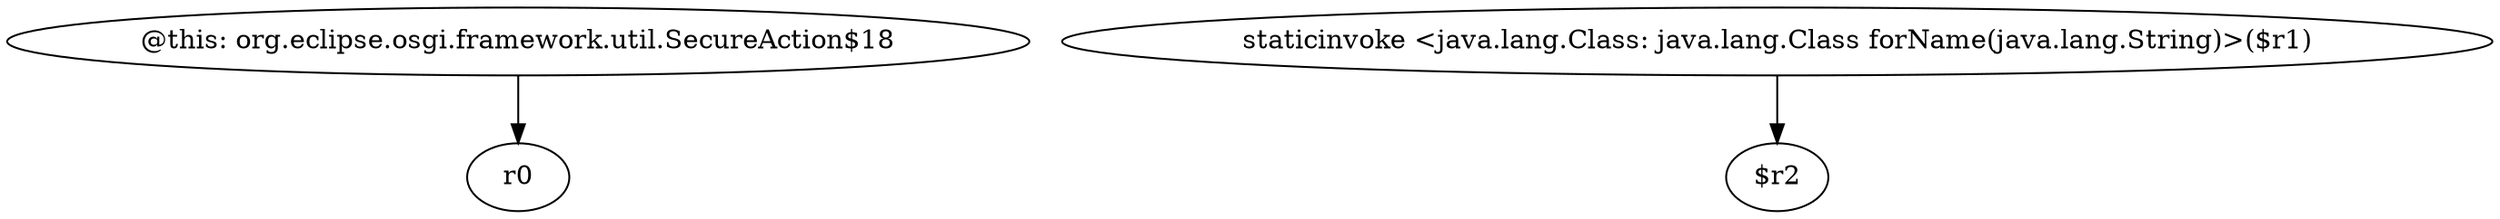 digraph g {
0[label="@this: org.eclipse.osgi.framework.util.SecureAction$18"]
1[label="r0"]
0->1[label=""]
2[label="staticinvoke <java.lang.Class: java.lang.Class forName(java.lang.String)>($r1)"]
3[label="$r2"]
2->3[label=""]
}